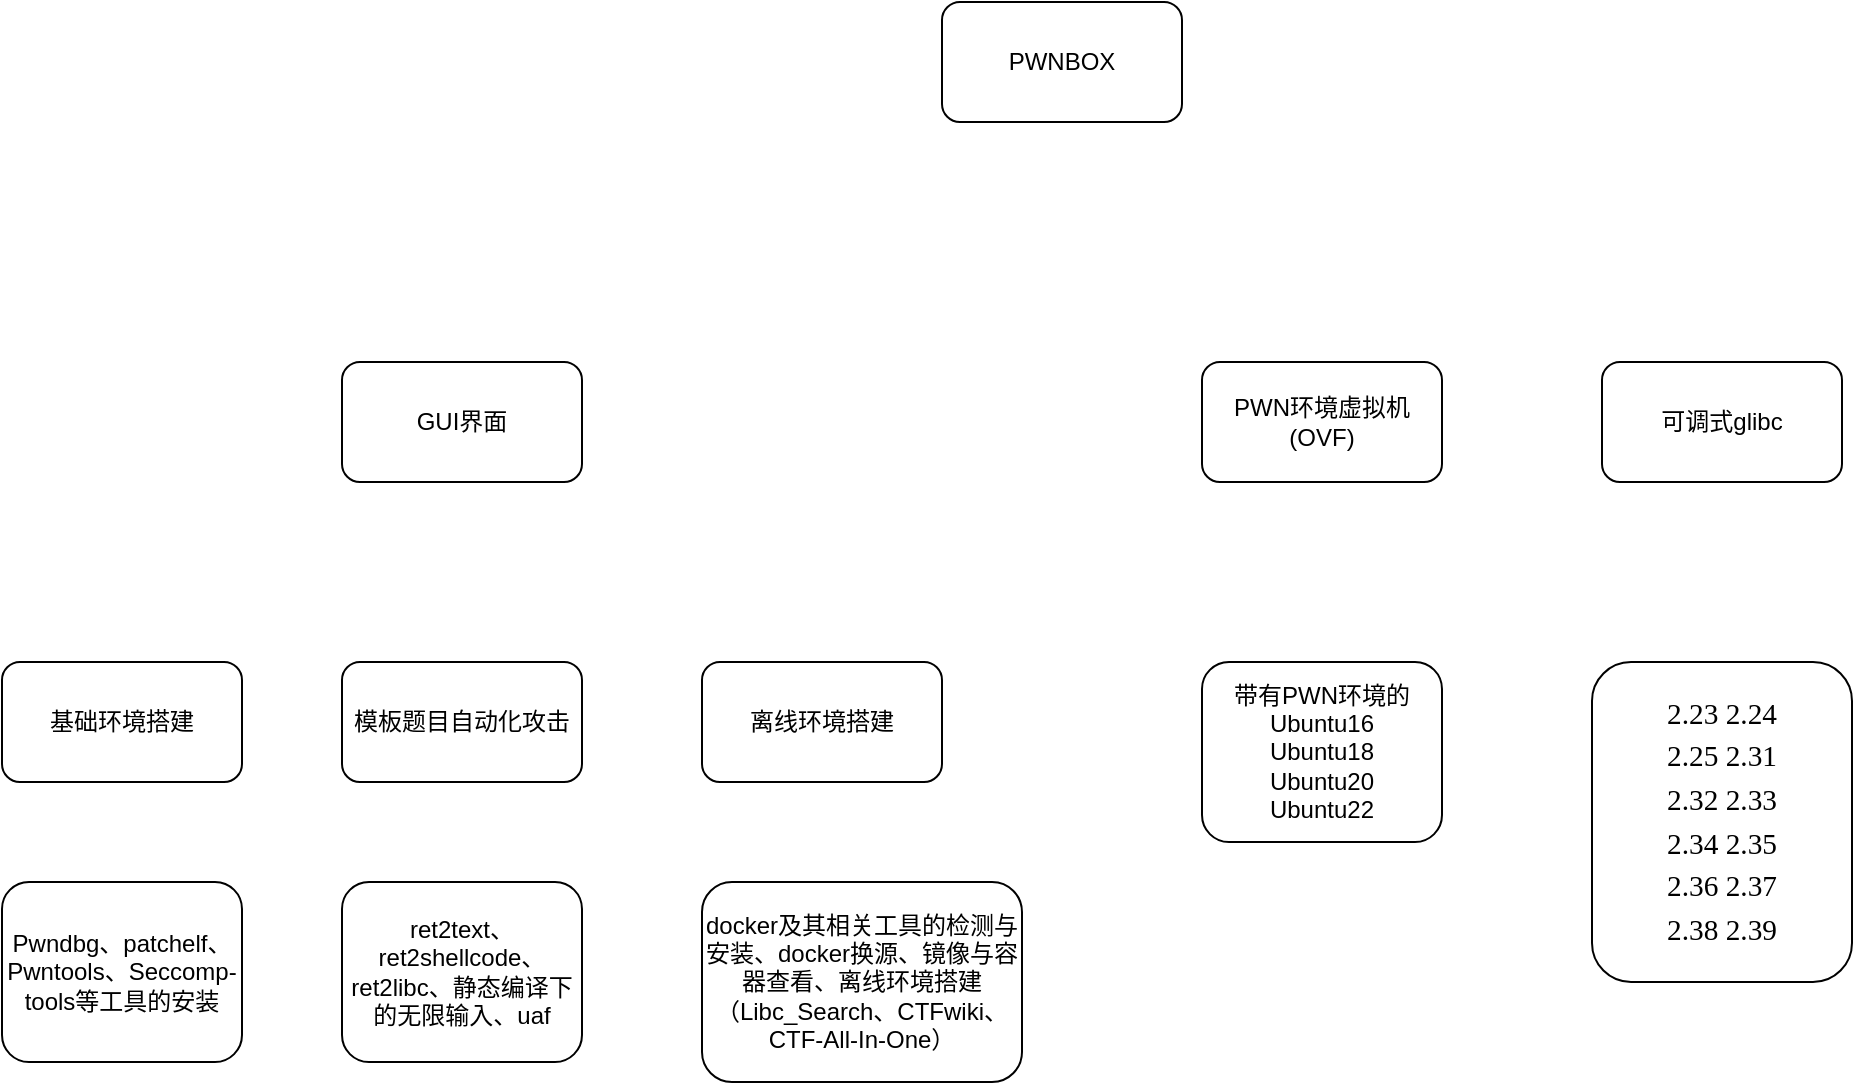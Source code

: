 <mxfile version="25.0.3">
  <diagram name="第 1 页" id="qSSBmuFkB8SRD-swPDqH">
    <mxGraphModel dx="2117" dy="566" grid="1" gridSize="10" guides="1" tooltips="1" connect="1" arrows="1" fold="1" page="1" pageScale="1" pageWidth="827" pageHeight="1169" math="0" shadow="0">
      <root>
        <mxCell id="0" />
        <mxCell id="1" parent="0" />
        <mxCell id="IPNNbplmGUOKHYBkvyw0-1" value="PWNBOX" style="rounded=1;whiteSpace=wrap;html=1;" vertex="1" parent="1">
          <mxGeometry x="230" y="10" width="120" height="60" as="geometry" />
        </mxCell>
        <mxCell id="IPNNbplmGUOKHYBkvyw0-2" value="GUI界面" style="rounded=1;whiteSpace=wrap;html=1;" vertex="1" parent="1">
          <mxGeometry x="-70" y="190" width="120" height="60" as="geometry" />
        </mxCell>
        <mxCell id="IPNNbplmGUOKHYBkvyw0-3" value="PWN环境虚拟机(OVF)" style="rounded=1;whiteSpace=wrap;html=1;" vertex="1" parent="1">
          <mxGeometry x="360" y="190" width="120" height="60" as="geometry" />
        </mxCell>
        <mxCell id="IPNNbplmGUOKHYBkvyw0-4" value="可调式glibc" style="rounded=1;whiteSpace=wrap;html=1;" vertex="1" parent="1">
          <mxGeometry x="560" y="190" width="120" height="60" as="geometry" />
        </mxCell>
        <mxCell id="IPNNbplmGUOKHYBkvyw0-6" value="&lt;div&gt;带有PWN环境的&lt;/div&gt;Ubuntu16&lt;div&gt;Ubuntu18&lt;/div&gt;&lt;div&gt;Ubuntu20&lt;/div&gt;&lt;div&gt;Ubuntu22&lt;/div&gt;" style="rounded=1;whiteSpace=wrap;html=1;" vertex="1" parent="1">
          <mxGeometry x="360" y="340" width="120" height="90" as="geometry" />
        </mxCell>
        <mxCell id="IPNNbplmGUOKHYBkvyw0-7" value="&lt;p style=&quot;margin-top: 3pt; margin-bottom: 3pt;&quot; align=&quot;center&quot; class=&quot;MsoNormal&quot;&gt;&lt;span style=&quot;mso-spacerun:&#39;yes&#39;;font-family:宋体;font-size:11.0pt;&lt;br/&gt;mso-font-kerning:1.0pt;&quot;&gt;2.23&amp;nbsp;&lt;/span&gt;&lt;span style=&quot;font-family: 宋体; font-size: 11pt; background-color: initial;&quot;&gt;2.24&lt;/span&gt;&lt;/p&gt;&lt;p style=&quot;margin-top: 3pt; margin-bottom: 3pt;&quot; align=&quot;center&quot; class=&quot;MsoNormal&quot;&gt;&lt;span style=&quot;mso-spacerun:&#39;yes&#39;;font-family:宋体;font-size:11.0pt;&lt;br/&gt;mso-font-kerning:1.0pt;&quot;&gt;2.25&amp;nbsp;&lt;/span&gt;&lt;span style=&quot;font-family: 宋体; font-size: 11pt; background-color: initial;&quot;&gt;2.31&lt;/span&gt;&lt;/p&gt;&lt;p style=&quot;margin-top: 3pt; margin-bottom: 3pt;&quot; align=&quot;center&quot; class=&quot;MsoNormal&quot;&gt;&lt;span style=&quot;mso-spacerun:&#39;yes&#39;;font-family:宋体;font-size:11.0pt;&lt;br/&gt;mso-font-kerning:1.0pt;&quot;&gt;2.32&amp;nbsp;&lt;/span&gt;&lt;span style=&quot;font-family: 宋体; font-size: 11pt; background-color: initial;&quot;&gt;2.33&lt;/span&gt;&lt;/p&gt;&lt;p style=&quot;margin-top: 3pt; margin-bottom: 3pt;&quot; align=&quot;center&quot; class=&quot;MsoNormal&quot;&gt;&lt;span style=&quot;mso-spacerun:&#39;yes&#39;;font-family:宋体;font-size:11.0pt;&lt;br/&gt;mso-font-kerning:1.0pt;&quot;&gt;2.34&amp;nbsp;&lt;/span&gt;&lt;span style=&quot;font-family: 宋体; font-size: 11pt; background-color: initial;&quot;&gt;2.35&lt;/span&gt;&lt;/p&gt;&lt;p style=&quot;margin-top: 3pt; margin-bottom: 3pt;&quot; align=&quot;center&quot; class=&quot;MsoNormal&quot;&gt;&lt;span style=&quot;mso-spacerun:&#39;yes&#39;;font-family:宋体;font-size:11.0pt;&lt;br/&gt;mso-font-kerning:1.0pt;&quot;&gt;2.36&amp;nbsp;&lt;/span&gt;&lt;span style=&quot;font-family: 宋体; font-size: 11pt; background-color: initial;&quot;&gt;2.37&lt;/span&gt;&lt;/p&gt;&lt;p style=&quot;margin-top: 3pt; margin-bottom: 3pt;&quot; align=&quot;center&quot; class=&quot;MsoNormal&quot;&gt;&lt;span style=&quot;mso-spacerun:&#39;yes&#39;;font-family:宋体;font-size:11.0pt;&lt;br/&gt;mso-font-kerning:1.0pt;&quot;&gt;2.38&amp;nbsp;&lt;/span&gt;&lt;span style=&quot;font-family: 宋体; font-size: 11pt; background-color: initial;&quot;&gt;2.39&lt;/span&gt;&lt;/p&gt;" style="rounded=1;whiteSpace=wrap;html=1;" vertex="1" parent="1">
          <mxGeometry x="555" y="340" width="130" height="160" as="geometry" />
        </mxCell>
        <mxCell id="IPNNbplmGUOKHYBkvyw0-9" value="基础环境搭建" style="rounded=1;whiteSpace=wrap;html=1;" vertex="1" parent="1">
          <mxGeometry x="-240" y="340" width="120" height="60" as="geometry" />
        </mxCell>
        <mxCell id="IPNNbplmGUOKHYBkvyw0-10" value="模板题目自动化攻击" style="rounded=1;whiteSpace=wrap;html=1;" vertex="1" parent="1">
          <mxGeometry x="-70" y="340" width="120" height="60" as="geometry" />
        </mxCell>
        <mxCell id="IPNNbplmGUOKHYBkvyw0-11" value="离线环境搭建" style="rounded=1;whiteSpace=wrap;html=1;" vertex="1" parent="1">
          <mxGeometry x="110" y="340" width="120" height="60" as="geometry" />
        </mxCell>
        <mxCell id="IPNNbplmGUOKHYBkvyw0-12" value="Pwndbg、patchelf、Pwntools、Seccomp-tools等工具的安装" style="rounded=1;whiteSpace=wrap;html=1;" vertex="1" parent="1">
          <mxGeometry x="-240" y="450" width="120" height="90" as="geometry" />
        </mxCell>
        <mxCell id="IPNNbplmGUOKHYBkvyw0-13" value="ret2text、ret2shellcode、ret2libc、静态编译下的无限输入、uaf" style="rounded=1;whiteSpace=wrap;html=1;" vertex="1" parent="1">
          <mxGeometry x="-70" y="450" width="120" height="90" as="geometry" />
        </mxCell>
        <mxCell id="IPNNbplmGUOKHYBkvyw0-14" value="docker及其相关工具的检测与安装、docker换源、镜像与容器查看、离线环境搭建（Libc_Search、CTFwiki、CTF-All-In-One）" style="rounded=1;whiteSpace=wrap;html=1;" vertex="1" parent="1">
          <mxGeometry x="110" y="450" width="160" height="100" as="geometry" />
        </mxCell>
      </root>
    </mxGraphModel>
  </diagram>
</mxfile>
